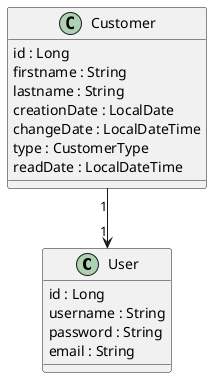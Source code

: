 @startuml
class User {
   id : Long
   username : String
   password : String
   email : String
}

class Customer {
    id : Long
    firstname : String
    lastname : String
    creationDate : LocalDate
    changeDate : LocalDateTime
    type : CustomerType
    readDate : LocalDateTime
}

Customer "1" --> "1" User
@enduml
